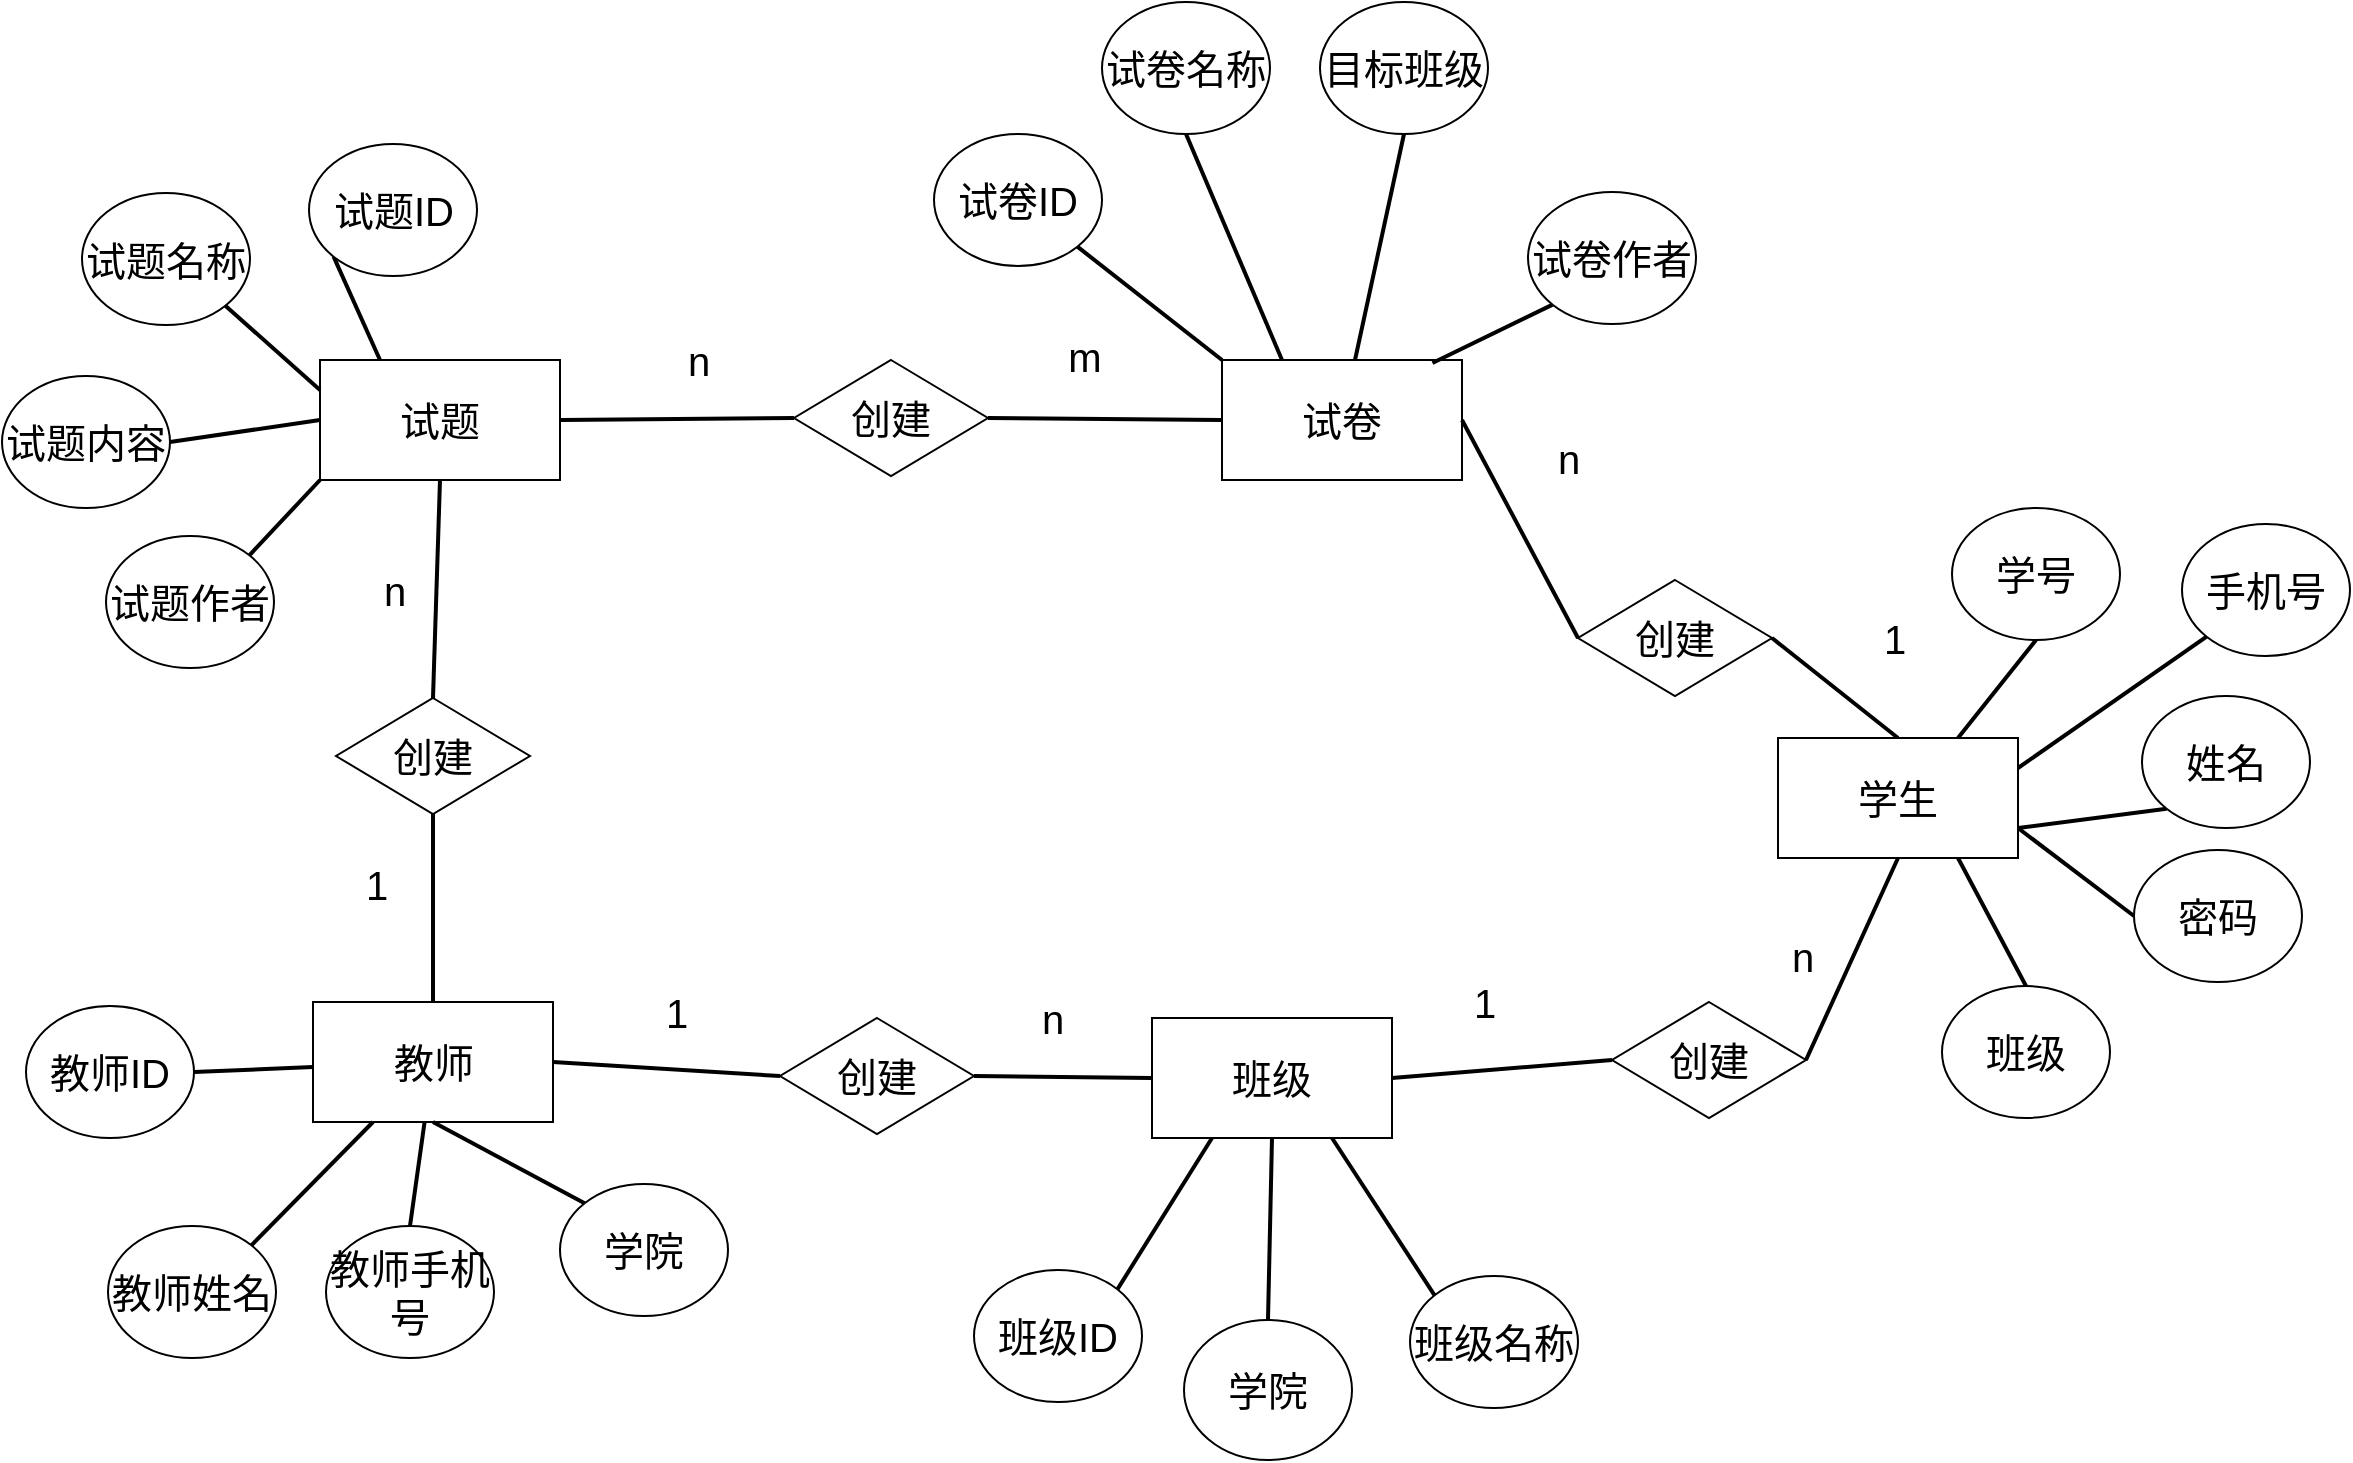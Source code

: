 <mxfile version="22.1.16" type="onedrive">
  <diagram name="第 1 页" id="tu66tJ_88YXGRR922lzK">
    <mxGraphModel grid="0" page="0" gridSize="10" guides="1" tooltips="1" connect="1" arrows="1" fold="1" pageScale="1" pageWidth="20000" pageHeight="40000" math="0" shadow="0">
      <root>
        <mxCell id="0" />
        <mxCell id="1" parent="0" />
        <mxCell id="Y_ASWiNpWEzHy-c_jcjg-1" value="试卷" style="rounded=0;whiteSpace=wrap;html=1;strokeColor=default;strokeWidth=1;align=center;verticalAlign=middle;fontFamily=Helvetica;fontSize=20;fontColor=default;fillColor=default;" vertex="1" parent="1">
          <mxGeometry x="658.0" y="119" width="120" height="60" as="geometry" />
        </mxCell>
        <mxCell id="Y_ASWiNpWEzHy-c_jcjg-16" style="edgeStyle=none;shape=connector;rounded=0;orthogonalLoop=1;jettySize=auto;html=1;exitX=1;exitY=0.5;exitDx=0;exitDy=0;entryX=0;entryY=0.5;entryDx=0;entryDy=0;labelBackgroundColor=default;strokeColor=default;strokeWidth=2;align=center;verticalAlign=middle;fontFamily=Helvetica;fontSize=20;fontColor=default;endArrow=none;endFill=0;" edge="1" parent="1" source="Y_ASWiNpWEzHy-c_jcjg-2" target="Y_ASWiNpWEzHy-c_jcjg-11">
          <mxGeometry relative="1" as="geometry" />
        </mxCell>
        <mxCell id="Y_ASWiNpWEzHy-c_jcjg-2" value="班级" style="rounded=0;whiteSpace=wrap;html=1;strokeColor=default;strokeWidth=1;align=center;verticalAlign=middle;fontFamily=Helvetica;fontSize=20;fontColor=default;fillColor=default;" vertex="1" parent="1">
          <mxGeometry x="623.0" y="448" width="120" height="60" as="geometry" />
        </mxCell>
        <mxCell id="Y_ASWiNpWEzHy-c_jcjg-18" style="edgeStyle=none;shape=connector;rounded=0;orthogonalLoop=1;jettySize=auto;html=1;exitX=0.5;exitY=0;exitDx=0;exitDy=0;entryX=1;entryY=0.5;entryDx=0;entryDy=0;labelBackgroundColor=default;strokeColor=default;strokeWidth=2;align=center;verticalAlign=middle;fontFamily=Helvetica;fontSize=20;fontColor=default;endArrow=none;endFill=0;" edge="1" parent="1" source="Y_ASWiNpWEzHy-c_jcjg-3" target="Y_ASWiNpWEzHy-c_jcjg-10">
          <mxGeometry relative="1" as="geometry" />
        </mxCell>
        <mxCell id="Y_ASWiNpWEzHy-c_jcjg-3" value="学生" style="rounded=0;whiteSpace=wrap;html=1;strokeColor=default;strokeWidth=1;align=center;verticalAlign=middle;fontFamily=Helvetica;fontSize=20;fontColor=default;fillColor=default;" vertex="1" parent="1">
          <mxGeometry x="936.0" y="308" width="120" height="60" as="geometry" />
        </mxCell>
        <mxCell id="Y_ASWiNpWEzHy-c_jcjg-14" style="edgeStyle=none;shape=connector;rounded=0;orthogonalLoop=1;jettySize=auto;html=1;exitX=1;exitY=0.5;exitDx=0;exitDy=0;entryX=0;entryY=0.5;entryDx=0;entryDy=0;labelBackgroundColor=default;strokeColor=default;strokeWidth=2;align=center;verticalAlign=middle;fontFamily=Helvetica;fontSize=20;fontColor=default;endArrow=none;endFill=0;" edge="1" parent="1" source="Y_ASWiNpWEzHy-c_jcjg-4" target="Y_ASWiNpWEzHy-c_jcjg-9">
          <mxGeometry relative="1" as="geometry" />
        </mxCell>
        <mxCell id="Y_ASWiNpWEzHy-c_jcjg-4" value="教师" style="rounded=0;whiteSpace=wrap;html=1;strokeColor=default;strokeWidth=1;align=center;verticalAlign=middle;fontFamily=Helvetica;fontSize=20;fontColor=default;fillColor=default;" vertex="1" parent="1">
          <mxGeometry x="203.5" y="440" width="120" height="60" as="geometry" />
        </mxCell>
        <mxCell id="Y_ASWiNpWEzHy-c_jcjg-12" style="rounded=0;orthogonalLoop=1;jettySize=auto;html=1;exitX=0.5;exitY=1;exitDx=0;exitDy=0;entryX=0.5;entryY=0;entryDx=0;entryDy=0;strokeWidth=2;endArrow=none;endFill=0;fontSize=20;" edge="1" parent="1" source="Y_ASWiNpWEzHy-c_jcjg-5" target="Y_ASWiNpWEzHy-c_jcjg-7">
          <mxGeometry relative="1" as="geometry" />
        </mxCell>
        <mxCell id="Y_ASWiNpWEzHy-c_jcjg-20" style="edgeStyle=none;shape=connector;rounded=0;orthogonalLoop=1;jettySize=auto;html=1;exitX=1;exitY=0.5;exitDx=0;exitDy=0;entryX=0;entryY=0.5;entryDx=0;entryDy=0;labelBackgroundColor=default;strokeColor=default;strokeWidth=2;align=center;verticalAlign=middle;fontFamily=Helvetica;fontSize=20;fontColor=default;endArrow=none;endFill=0;" edge="1" parent="1" source="Y_ASWiNpWEzHy-c_jcjg-5" target="Y_ASWiNpWEzHy-c_jcjg-8">
          <mxGeometry relative="1" as="geometry" />
        </mxCell>
        <mxCell id="Y_ASWiNpWEzHy-c_jcjg-5" value="试题" style="rounded=0;whiteSpace=wrap;html=1;strokeColor=default;strokeWidth=1;align=center;verticalAlign=middle;fontFamily=Helvetica;fontSize=20;fontColor=default;fillColor=default;" vertex="1" parent="1">
          <mxGeometry x="207.0" y="119" width="120" height="60" as="geometry" />
        </mxCell>
        <mxCell id="Y_ASWiNpWEzHy-c_jcjg-13" style="edgeStyle=none;shape=connector;rounded=0;orthogonalLoop=1;jettySize=auto;html=1;exitX=0.5;exitY=1;exitDx=0;exitDy=0;entryX=0.5;entryY=0;entryDx=0;entryDy=0;labelBackgroundColor=default;strokeColor=default;strokeWidth=2;align=center;verticalAlign=middle;fontFamily=Helvetica;fontSize=20;fontColor=default;endArrow=none;endFill=0;" edge="1" parent="1" source="Y_ASWiNpWEzHy-c_jcjg-7" target="Y_ASWiNpWEzHy-c_jcjg-4">
          <mxGeometry relative="1" as="geometry" />
        </mxCell>
        <mxCell id="Y_ASWiNpWEzHy-c_jcjg-7" value="创建" style="rhombus;whiteSpace=wrap;html=1;fontSize=20;" vertex="1" parent="1">
          <mxGeometry x="215" y="288" width="97" height="58" as="geometry" />
        </mxCell>
        <mxCell id="Y_ASWiNpWEzHy-c_jcjg-21" style="edgeStyle=none;shape=connector;rounded=0;orthogonalLoop=1;jettySize=auto;html=1;exitX=1;exitY=0.5;exitDx=0;exitDy=0;entryX=0;entryY=0.5;entryDx=0;entryDy=0;labelBackgroundColor=default;strokeColor=default;strokeWidth=2;align=center;verticalAlign=middle;fontFamily=Helvetica;fontSize=20;fontColor=default;endArrow=none;endFill=0;" edge="1" parent="1" source="Y_ASWiNpWEzHy-c_jcjg-8" target="Y_ASWiNpWEzHy-c_jcjg-1">
          <mxGeometry relative="1" as="geometry" />
        </mxCell>
        <mxCell id="Y_ASWiNpWEzHy-c_jcjg-8" value="创建" style="rhombus;whiteSpace=wrap;html=1;fontSize=20;" vertex="1" parent="1">
          <mxGeometry x="444" y="119" width="97" height="58" as="geometry" />
        </mxCell>
        <mxCell id="Y_ASWiNpWEzHy-c_jcjg-15" style="edgeStyle=none;shape=connector;rounded=0;orthogonalLoop=1;jettySize=auto;html=1;exitX=1;exitY=0.5;exitDx=0;exitDy=0;entryX=0;entryY=0.5;entryDx=0;entryDy=0;labelBackgroundColor=default;strokeColor=default;strokeWidth=2;align=center;verticalAlign=middle;fontFamily=Helvetica;fontSize=20;fontColor=default;endArrow=none;endFill=0;" edge="1" parent="1" source="Y_ASWiNpWEzHy-c_jcjg-9" target="Y_ASWiNpWEzHy-c_jcjg-2">
          <mxGeometry relative="1" as="geometry" />
        </mxCell>
        <mxCell id="Y_ASWiNpWEzHy-c_jcjg-9" value="创建" style="rhombus;whiteSpace=wrap;html=1;fontSize=20;" vertex="1" parent="1">
          <mxGeometry x="437" y="448" width="97" height="58" as="geometry" />
        </mxCell>
        <mxCell id="Y_ASWiNpWEzHy-c_jcjg-19" style="edgeStyle=none;shape=connector;rounded=0;orthogonalLoop=1;jettySize=auto;html=1;exitX=0;exitY=0.5;exitDx=0;exitDy=0;entryX=1;entryY=0.5;entryDx=0;entryDy=0;labelBackgroundColor=default;strokeColor=default;strokeWidth=2;align=center;verticalAlign=middle;fontFamily=Helvetica;fontSize=20;fontColor=default;endArrow=none;endFill=0;" edge="1" parent="1" source="Y_ASWiNpWEzHy-c_jcjg-10" target="Y_ASWiNpWEzHy-c_jcjg-1">
          <mxGeometry relative="1" as="geometry" />
        </mxCell>
        <mxCell id="Y_ASWiNpWEzHy-c_jcjg-10" value="创建" style="rhombus;whiteSpace=wrap;html=1;fontSize=20;" vertex="1" parent="1">
          <mxGeometry x="836" y="229" width="97" height="58" as="geometry" />
        </mxCell>
        <mxCell id="Y_ASWiNpWEzHy-c_jcjg-17" style="edgeStyle=none;shape=connector;rounded=0;orthogonalLoop=1;jettySize=auto;html=1;exitX=1;exitY=0.5;exitDx=0;exitDy=0;entryX=0.5;entryY=1;entryDx=0;entryDy=0;labelBackgroundColor=default;strokeColor=default;strokeWidth=2;align=center;verticalAlign=middle;fontFamily=Helvetica;fontSize=20;fontColor=default;endArrow=none;endFill=0;" edge="1" parent="1" source="Y_ASWiNpWEzHy-c_jcjg-11" target="Y_ASWiNpWEzHy-c_jcjg-3">
          <mxGeometry relative="1" as="geometry" />
        </mxCell>
        <mxCell id="Y_ASWiNpWEzHy-c_jcjg-11" value="创建" style="rhombus;whiteSpace=wrap;html=1;fontSize=20;" vertex="1" parent="1">
          <mxGeometry x="853" y="440" width="97" height="58" as="geometry" />
        </mxCell>
        <mxCell id="Y_ASWiNpWEzHy-c_jcjg-26" value="1" style="text;html=1;align=center;verticalAlign=middle;resizable=0;points=[];autosize=1;strokeColor=none;fillColor=none;fontSize=20;fontFamily=Helvetica;fontColor=default;" vertex="1" parent="1">
          <mxGeometry x="220" y="363" width="29" height="36" as="geometry" />
        </mxCell>
        <mxCell id="Y_ASWiNpWEzHy-c_jcjg-27" value="1" style="text;html=1;align=center;verticalAlign=middle;resizable=0;points=[];autosize=1;strokeColor=none;fillColor=none;fontSize=20;fontFamily=Helvetica;fontColor=default;" vertex="1" parent="1">
          <mxGeometry x="370" y="427" width="29" height="36" as="geometry" />
        </mxCell>
        <mxCell id="Y_ASWiNpWEzHy-c_jcjg-28" value="n" style="text;html=1;align=center;verticalAlign=middle;resizable=0;points=[];autosize=1;strokeColor=none;fillColor=none;fontSize=20;fontFamily=Helvetica;fontColor=default;" vertex="1" parent="1">
          <mxGeometry x="816" y="150" width="29" height="36" as="geometry" />
        </mxCell>
        <mxCell id="Y_ASWiNpWEzHy-c_jcjg-29" value="n" style="text;html=1;align=center;verticalAlign=middle;resizable=0;points=[];autosize=1;strokeColor=none;fillColor=none;fontSize=20;fontFamily=Helvetica;fontColor=default;" vertex="1" parent="1">
          <mxGeometry x="229" y="216" width="29" height="36" as="geometry" />
        </mxCell>
        <mxCell id="Y_ASWiNpWEzHy-c_jcjg-30" value="n" style="text;html=1;align=center;verticalAlign=middle;resizable=0;points=[];autosize=1;strokeColor=none;fillColor=none;fontSize=20;fontFamily=Helvetica;fontColor=default;" vertex="1" parent="1">
          <mxGeometry x="381" y="101" width="29" height="36" as="geometry" />
        </mxCell>
        <mxCell id="Y_ASWiNpWEzHy-c_jcjg-32" value="m" style="text;html=1;align=center;verticalAlign=middle;resizable=0;points=[];autosize=1;strokeColor=none;fillColor=none;fontSize=20;fontFamily=Helvetica;fontColor=default;" vertex="1" parent="1">
          <mxGeometry x="571" y="99" width="35" height="36" as="geometry" />
        </mxCell>
        <mxCell id="Y_ASWiNpWEzHy-c_jcjg-33" value="n" style="text;html=1;align=center;verticalAlign=middle;resizable=0;points=[];autosize=1;strokeColor=none;fillColor=none;fontSize=20;fontFamily=Helvetica;fontColor=default;" vertex="1" parent="1">
          <mxGeometry x="558" y="430" width="29" height="36" as="geometry" />
        </mxCell>
        <mxCell id="Y_ASWiNpWEzHy-c_jcjg-34" value="1" style="text;html=1;align=center;verticalAlign=middle;resizable=0;points=[];autosize=1;strokeColor=none;fillColor=none;fontSize=20;fontFamily=Helvetica;fontColor=default;" vertex="1" parent="1">
          <mxGeometry x="774" y="422" width="29" height="36" as="geometry" />
        </mxCell>
        <mxCell id="Y_ASWiNpWEzHy-c_jcjg-36" value="n" style="text;html=1;align=center;verticalAlign=middle;resizable=0;points=[];autosize=1;strokeColor=none;fillColor=none;fontSize=20;fontFamily=Helvetica;fontColor=default;" vertex="1" parent="1">
          <mxGeometry x="933" y="399" width="29" height="36" as="geometry" />
        </mxCell>
        <mxCell id="Y_ASWiNpWEzHy-c_jcjg-37" value="1" style="text;html=1;align=center;verticalAlign=middle;resizable=0;points=[];autosize=1;strokeColor=none;fillColor=none;fontSize=20;fontFamily=Helvetica;fontColor=default;" vertex="1" parent="1">
          <mxGeometry x="979" y="240" width="29" height="36" as="geometry" />
        </mxCell>
        <mxCell id="Y_ASWiNpWEzHy-c_jcjg-38" value="试卷作者" style="ellipse;whiteSpace=wrap;html=1;fontFamily=Helvetica;fontSize=20;fontColor=default;" vertex="1" parent="1">
          <mxGeometry x="811" y="35" width="84" height="66" as="geometry" />
        </mxCell>
        <mxCell id="Y_ASWiNpWEzHy-c_jcjg-64" style="edgeStyle=none;shape=connector;rounded=0;orthogonalLoop=1;jettySize=auto;html=1;exitX=1;exitY=1;exitDx=0;exitDy=0;entryX=0;entryY=0;entryDx=0;entryDy=0;labelBackgroundColor=default;strokeColor=default;strokeWidth=2;align=center;verticalAlign=middle;fontFamily=Helvetica;fontSize=20;fontColor=default;endArrow=none;endFill=0;" edge="1" parent="1" source="Y_ASWiNpWEzHy-c_jcjg-39" target="Y_ASWiNpWEzHy-c_jcjg-1">
          <mxGeometry relative="1" as="geometry" />
        </mxCell>
        <mxCell id="Y_ASWiNpWEzHy-c_jcjg-39" value="试卷ID" style="ellipse;whiteSpace=wrap;html=1;fontFamily=Helvetica;fontSize=20;fontColor=default;" vertex="1" parent="1">
          <mxGeometry x="514" y="6" width="84" height="66" as="geometry" />
        </mxCell>
        <mxCell id="Y_ASWiNpWEzHy-c_jcjg-65" style="edgeStyle=none;shape=connector;rounded=0;orthogonalLoop=1;jettySize=auto;html=1;exitX=0.5;exitY=1;exitDx=0;exitDy=0;entryX=0.25;entryY=0;entryDx=0;entryDy=0;labelBackgroundColor=default;strokeColor=default;strokeWidth=2;align=center;verticalAlign=middle;fontFamily=Helvetica;fontSize=20;fontColor=default;endArrow=none;endFill=0;" edge="1" parent="1" source="Y_ASWiNpWEzHy-c_jcjg-40" target="Y_ASWiNpWEzHy-c_jcjg-1">
          <mxGeometry relative="1" as="geometry" />
        </mxCell>
        <mxCell id="Y_ASWiNpWEzHy-c_jcjg-40" value="试卷名称" style="ellipse;whiteSpace=wrap;html=1;fontFamily=Helvetica;fontSize=20;fontColor=default;" vertex="1" parent="1">
          <mxGeometry x="598" y="-60" width="84" height="66" as="geometry" />
        </mxCell>
        <mxCell id="Y_ASWiNpWEzHy-c_jcjg-66" style="edgeStyle=none;shape=connector;rounded=0;orthogonalLoop=1;jettySize=auto;html=1;exitX=0.5;exitY=1;exitDx=0;exitDy=0;labelBackgroundColor=default;strokeColor=default;strokeWidth=2;align=center;verticalAlign=middle;fontFamily=Helvetica;fontSize=20;fontColor=default;endArrow=none;endFill=0;" edge="1" parent="1" source="Y_ASWiNpWEzHy-c_jcjg-41" target="Y_ASWiNpWEzHy-c_jcjg-1">
          <mxGeometry relative="1" as="geometry" />
        </mxCell>
        <mxCell id="Y_ASWiNpWEzHy-c_jcjg-41" value="目标班级" style="ellipse;whiteSpace=wrap;html=1;fontFamily=Helvetica;fontSize=20;fontColor=default;" vertex="1" parent="1">
          <mxGeometry x="707" y="-60" width="84" height="66" as="geometry" />
        </mxCell>
        <mxCell id="Y_ASWiNpWEzHy-c_jcjg-70" style="edgeStyle=none;shape=connector;rounded=0;orthogonalLoop=1;jettySize=auto;html=1;exitX=0;exitY=1;exitDx=0;exitDy=0;entryX=1;entryY=0.75;entryDx=0;entryDy=0;labelBackgroundColor=default;strokeColor=default;strokeWidth=2;align=center;verticalAlign=middle;fontFamily=Helvetica;fontSize=20;fontColor=default;endArrow=none;endFill=0;" edge="1" parent="1" source="Y_ASWiNpWEzHy-c_jcjg-42" target="Y_ASWiNpWEzHy-c_jcjg-3">
          <mxGeometry relative="1" as="geometry" />
        </mxCell>
        <mxCell id="Y_ASWiNpWEzHy-c_jcjg-42" value="姓名" style="ellipse;whiteSpace=wrap;html=1;fontFamily=Helvetica;fontSize=20;fontColor=default;" vertex="1" parent="1">
          <mxGeometry x="1118" y="287" width="84" height="66" as="geometry" />
        </mxCell>
        <mxCell id="Y_ASWiNpWEzHy-c_jcjg-72" style="edgeStyle=none;shape=connector;rounded=0;orthogonalLoop=1;jettySize=auto;html=1;exitX=0.5;exitY=0;exitDx=0;exitDy=0;entryX=0.75;entryY=1;entryDx=0;entryDy=0;labelBackgroundColor=default;strokeColor=default;strokeWidth=2;align=center;verticalAlign=middle;fontFamily=Helvetica;fontSize=20;fontColor=default;endArrow=none;endFill=0;" edge="1" parent="1" source="Y_ASWiNpWEzHy-c_jcjg-43" target="Y_ASWiNpWEzHy-c_jcjg-3">
          <mxGeometry relative="1" as="geometry" />
        </mxCell>
        <mxCell id="Y_ASWiNpWEzHy-c_jcjg-43" value="班级" style="ellipse;whiteSpace=wrap;html=1;fontFamily=Helvetica;fontSize=20;fontColor=default;" vertex="1" parent="1">
          <mxGeometry x="1018" y="432" width="84" height="66" as="geometry" />
        </mxCell>
        <mxCell id="Y_ASWiNpWEzHy-c_jcjg-71" style="edgeStyle=none;shape=connector;rounded=0;orthogonalLoop=1;jettySize=auto;html=1;exitX=0;exitY=0.5;exitDx=0;exitDy=0;entryX=1;entryY=0.75;entryDx=0;entryDy=0;labelBackgroundColor=default;strokeColor=default;strokeWidth=2;align=center;verticalAlign=middle;fontFamily=Helvetica;fontSize=20;fontColor=default;endArrow=none;endFill=0;" edge="1" parent="1" source="Y_ASWiNpWEzHy-c_jcjg-44" target="Y_ASWiNpWEzHy-c_jcjg-3">
          <mxGeometry relative="1" as="geometry" />
        </mxCell>
        <mxCell id="Y_ASWiNpWEzHy-c_jcjg-44" value="密码" style="ellipse;whiteSpace=wrap;html=1;fontFamily=Helvetica;fontSize=20;fontColor=default;" vertex="1" parent="1">
          <mxGeometry x="1114" y="364" width="84" height="66" as="geometry" />
        </mxCell>
        <mxCell id="Y_ASWiNpWEzHy-c_jcjg-68" style="edgeStyle=none;shape=connector;rounded=0;orthogonalLoop=1;jettySize=auto;html=1;exitX=0.5;exitY=1;exitDx=0;exitDy=0;entryX=0.75;entryY=0;entryDx=0;entryDy=0;labelBackgroundColor=default;strokeColor=default;strokeWidth=2;align=center;verticalAlign=middle;fontFamily=Helvetica;fontSize=20;fontColor=default;endArrow=none;endFill=0;" edge="1" parent="1" source="Y_ASWiNpWEzHy-c_jcjg-45" target="Y_ASWiNpWEzHy-c_jcjg-3">
          <mxGeometry relative="1" as="geometry" />
        </mxCell>
        <mxCell id="Y_ASWiNpWEzHy-c_jcjg-45" value="学号" style="ellipse;whiteSpace=wrap;html=1;fontFamily=Helvetica;fontSize=20;fontColor=default;" vertex="1" parent="1">
          <mxGeometry x="1023" y="193" width="84" height="66" as="geometry" />
        </mxCell>
        <mxCell id="Y_ASWiNpWEzHy-c_jcjg-60" style="edgeStyle=none;shape=connector;rounded=0;orthogonalLoop=1;jettySize=auto;html=1;exitX=1;exitY=0.5;exitDx=0;exitDy=0;entryX=0;entryY=0.5;entryDx=0;entryDy=0;labelBackgroundColor=default;strokeColor=default;strokeWidth=2;align=center;verticalAlign=middle;fontFamily=Helvetica;fontSize=20;fontColor=default;endArrow=none;endFill=0;" edge="1" parent="1" source="Y_ASWiNpWEzHy-c_jcjg-46" target="Y_ASWiNpWEzHy-c_jcjg-5">
          <mxGeometry relative="1" as="geometry" />
        </mxCell>
        <mxCell id="Y_ASWiNpWEzHy-c_jcjg-46" value="试题内容" style="ellipse;whiteSpace=wrap;html=1;fontFamily=Helvetica;fontSize=20;fontColor=default;" vertex="1" parent="1">
          <mxGeometry x="48" y="127" width="84" height="66" as="geometry" />
        </mxCell>
        <mxCell id="Y_ASWiNpWEzHy-c_jcjg-62" style="edgeStyle=none;shape=connector;rounded=0;orthogonalLoop=1;jettySize=auto;html=1;exitX=1;exitY=1;exitDx=0;exitDy=0;entryX=0;entryY=0.25;entryDx=0;entryDy=0;labelBackgroundColor=default;strokeColor=default;strokeWidth=2;align=center;verticalAlign=middle;fontFamily=Helvetica;fontSize=20;fontColor=default;endArrow=none;endFill=0;" edge="1" parent="1" source="Y_ASWiNpWEzHy-c_jcjg-47" target="Y_ASWiNpWEzHy-c_jcjg-5">
          <mxGeometry relative="1" as="geometry" />
        </mxCell>
        <mxCell id="Y_ASWiNpWEzHy-c_jcjg-47" value="试题名称" style="ellipse;whiteSpace=wrap;html=1;fontFamily=Helvetica;fontSize=20;fontColor=default;" vertex="1" parent="1">
          <mxGeometry x="88" y="35.5" width="84" height="66" as="geometry" />
        </mxCell>
        <mxCell id="Y_ASWiNpWEzHy-c_jcjg-63" style="edgeStyle=none;shape=connector;rounded=0;orthogonalLoop=1;jettySize=auto;html=1;exitX=0;exitY=1;exitDx=0;exitDy=0;entryX=0.25;entryY=0;entryDx=0;entryDy=0;labelBackgroundColor=default;strokeColor=default;strokeWidth=2;align=center;verticalAlign=middle;fontFamily=Helvetica;fontSize=20;fontColor=default;endArrow=none;endFill=0;" edge="1" parent="1" source="Y_ASWiNpWEzHy-c_jcjg-48" target="Y_ASWiNpWEzHy-c_jcjg-5">
          <mxGeometry relative="1" as="geometry" />
        </mxCell>
        <mxCell id="Y_ASWiNpWEzHy-c_jcjg-48" value="试题ID" style="ellipse;whiteSpace=wrap;html=1;fontFamily=Helvetica;fontSize=20;fontColor=default;" vertex="1" parent="1">
          <mxGeometry x="201.5" y="11" width="84" height="66" as="geometry" />
        </mxCell>
        <mxCell id="Y_ASWiNpWEzHy-c_jcjg-59" style="edgeStyle=none;shape=connector;rounded=0;orthogonalLoop=1;jettySize=auto;html=1;exitX=1;exitY=0;exitDx=0;exitDy=0;entryX=0;entryY=1;entryDx=0;entryDy=0;labelBackgroundColor=default;strokeColor=default;strokeWidth=2;align=center;verticalAlign=middle;fontFamily=Helvetica;fontSize=20;fontColor=default;endArrow=none;endFill=0;" edge="1" parent="1" source="Y_ASWiNpWEzHy-c_jcjg-49" target="Y_ASWiNpWEzHy-c_jcjg-5">
          <mxGeometry relative="1" as="geometry" />
        </mxCell>
        <mxCell id="Y_ASWiNpWEzHy-c_jcjg-49" value="试题作者" style="ellipse;whiteSpace=wrap;html=1;fontFamily=Helvetica;fontSize=20;fontColor=default;" vertex="1" parent="1">
          <mxGeometry x="100" y="207" width="84" height="66" as="geometry" />
        </mxCell>
        <mxCell id="Y_ASWiNpWEzHy-c_jcjg-76" style="edgeStyle=none;shape=connector;rounded=0;orthogonalLoop=1;jettySize=auto;html=1;exitX=0;exitY=0;exitDx=0;exitDy=0;entryX=0.5;entryY=1;entryDx=0;entryDy=0;labelBackgroundColor=default;strokeColor=default;strokeWidth=2;align=center;verticalAlign=middle;fontFamily=Helvetica;fontSize=20;fontColor=default;endArrow=none;endFill=0;" edge="1" parent="1" source="Y_ASWiNpWEzHy-c_jcjg-50" target="Y_ASWiNpWEzHy-c_jcjg-4">
          <mxGeometry relative="1" as="geometry" />
        </mxCell>
        <mxCell id="Y_ASWiNpWEzHy-c_jcjg-50" value="学院" style="ellipse;whiteSpace=wrap;html=1;fontFamily=Helvetica;fontSize=20;fontColor=default;" vertex="1" parent="1">
          <mxGeometry x="327" y="531" width="84" height="66" as="geometry" />
        </mxCell>
        <mxCell id="Y_ASWiNpWEzHy-c_jcjg-79" style="edgeStyle=none;shape=connector;rounded=0;orthogonalLoop=1;jettySize=auto;html=1;exitX=1;exitY=0.5;exitDx=0;exitDy=0;labelBackgroundColor=default;strokeColor=default;strokeWidth=2;align=center;verticalAlign=middle;fontFamily=Helvetica;fontSize=20;fontColor=default;endArrow=none;endFill=0;" edge="1" parent="1" source="Y_ASWiNpWEzHy-c_jcjg-51" target="Y_ASWiNpWEzHy-c_jcjg-4">
          <mxGeometry relative="1" as="geometry" />
        </mxCell>
        <mxCell id="Y_ASWiNpWEzHy-c_jcjg-51" value="教师ID" style="ellipse;whiteSpace=wrap;html=1;fontFamily=Helvetica;fontSize=20;fontColor=default;" vertex="1" parent="1">
          <mxGeometry x="60" y="442" width="84" height="66" as="geometry" />
        </mxCell>
        <mxCell id="Y_ASWiNpWEzHy-c_jcjg-78" style="edgeStyle=none;shape=connector;rounded=0;orthogonalLoop=1;jettySize=auto;html=1;exitX=1;exitY=0;exitDx=0;exitDy=0;entryX=0.25;entryY=1;entryDx=0;entryDy=0;labelBackgroundColor=default;strokeColor=default;strokeWidth=2;align=center;verticalAlign=middle;fontFamily=Helvetica;fontSize=20;fontColor=default;endArrow=none;endFill=0;" edge="1" parent="1" source="Y_ASWiNpWEzHy-c_jcjg-52" target="Y_ASWiNpWEzHy-c_jcjg-4">
          <mxGeometry relative="1" as="geometry" />
        </mxCell>
        <mxCell id="Y_ASWiNpWEzHy-c_jcjg-52" value="教师姓名" style="ellipse;whiteSpace=wrap;html=1;fontFamily=Helvetica;fontSize=20;fontColor=default;" vertex="1" parent="1">
          <mxGeometry x="101" y="552" width="84" height="66" as="geometry" />
        </mxCell>
        <mxCell id="Y_ASWiNpWEzHy-c_jcjg-77" style="edgeStyle=none;shape=connector;rounded=0;orthogonalLoop=1;jettySize=auto;html=1;exitX=0.5;exitY=0;exitDx=0;exitDy=0;labelBackgroundColor=default;strokeColor=default;strokeWidth=2;align=center;verticalAlign=middle;fontFamily=Helvetica;fontSize=20;fontColor=default;endArrow=none;endFill=0;" edge="1" parent="1" source="Y_ASWiNpWEzHy-c_jcjg-53" target="Y_ASWiNpWEzHy-c_jcjg-4">
          <mxGeometry relative="1" as="geometry" />
        </mxCell>
        <mxCell id="Y_ASWiNpWEzHy-c_jcjg-53" value="教师手机号" style="ellipse;whiteSpace=wrap;html=1;fontFamily=Helvetica;fontSize=20;fontColor=default;" vertex="1" parent="1">
          <mxGeometry x="210" y="552" width="84" height="66" as="geometry" />
        </mxCell>
        <mxCell id="Y_ASWiNpWEzHy-c_jcjg-75" style="edgeStyle=none;shape=connector;rounded=0;orthogonalLoop=1;jettySize=auto;html=1;exitX=1;exitY=0;exitDx=0;exitDy=0;entryX=0.25;entryY=1;entryDx=0;entryDy=0;labelBackgroundColor=default;strokeColor=default;strokeWidth=2;align=center;verticalAlign=middle;fontFamily=Helvetica;fontSize=20;fontColor=default;endArrow=none;endFill=0;" edge="1" parent="1" source="Y_ASWiNpWEzHy-c_jcjg-55" target="Y_ASWiNpWEzHy-c_jcjg-2">
          <mxGeometry relative="1" as="geometry" />
        </mxCell>
        <mxCell id="Y_ASWiNpWEzHy-c_jcjg-55" value="班级ID" style="ellipse;whiteSpace=wrap;html=1;fontFamily=Helvetica;fontSize=20;fontColor=default;" vertex="1" parent="1">
          <mxGeometry x="534" y="574" width="84" height="66" as="geometry" />
        </mxCell>
        <mxCell id="Y_ASWiNpWEzHy-c_jcjg-74" style="edgeStyle=none;shape=connector;rounded=0;orthogonalLoop=1;jettySize=auto;html=1;exitX=0.5;exitY=0;exitDx=0;exitDy=0;entryX=0.5;entryY=1;entryDx=0;entryDy=0;labelBackgroundColor=default;strokeColor=default;strokeWidth=2;align=center;verticalAlign=middle;fontFamily=Helvetica;fontSize=20;fontColor=default;endArrow=none;endFill=0;" edge="1" parent="1" source="Y_ASWiNpWEzHy-c_jcjg-56" target="Y_ASWiNpWEzHy-c_jcjg-2">
          <mxGeometry relative="1" as="geometry" />
        </mxCell>
        <mxCell id="Y_ASWiNpWEzHy-c_jcjg-56" value="学院" style="ellipse;whiteSpace=wrap;html=1;fontFamily=Helvetica;fontSize=20;fontColor=default;" vertex="1" parent="1">
          <mxGeometry x="639" y="599" width="84" height="70" as="geometry" />
        </mxCell>
        <mxCell id="Y_ASWiNpWEzHy-c_jcjg-73" style="edgeStyle=none;shape=connector;rounded=0;orthogonalLoop=1;jettySize=auto;html=1;exitX=0;exitY=0;exitDx=0;exitDy=0;entryX=0.75;entryY=1;entryDx=0;entryDy=0;labelBackgroundColor=default;strokeColor=default;strokeWidth=2;align=center;verticalAlign=middle;fontFamily=Helvetica;fontSize=20;fontColor=default;endArrow=none;endFill=0;" edge="1" parent="1" source="Y_ASWiNpWEzHy-c_jcjg-57" target="Y_ASWiNpWEzHy-c_jcjg-2">
          <mxGeometry relative="1" as="geometry" />
        </mxCell>
        <mxCell id="Y_ASWiNpWEzHy-c_jcjg-57" value="班级名称" style="ellipse;whiteSpace=wrap;html=1;fontFamily=Helvetica;fontSize=20;fontColor=default;" vertex="1" parent="1">
          <mxGeometry x="752" y="577" width="84" height="66" as="geometry" />
        </mxCell>
        <mxCell id="Y_ASWiNpWEzHy-c_jcjg-69" style="edgeStyle=none;shape=connector;rounded=0;orthogonalLoop=1;jettySize=auto;html=1;exitX=0;exitY=1;exitDx=0;exitDy=0;entryX=1;entryY=0.25;entryDx=0;entryDy=0;labelBackgroundColor=default;strokeColor=default;strokeWidth=2;align=center;verticalAlign=middle;fontFamily=Helvetica;fontSize=20;fontColor=default;endArrow=none;endFill=0;" edge="1" parent="1" source="Y_ASWiNpWEzHy-c_jcjg-58" target="Y_ASWiNpWEzHy-c_jcjg-3">
          <mxGeometry relative="1" as="geometry" />
        </mxCell>
        <mxCell id="Y_ASWiNpWEzHy-c_jcjg-58" value="手机号" style="ellipse;whiteSpace=wrap;html=1;fontFamily=Helvetica;fontSize=20;fontColor=default;" vertex="1" parent="1">
          <mxGeometry x="1138" y="201" width="84" height="66" as="geometry" />
        </mxCell>
        <mxCell id="Y_ASWiNpWEzHy-c_jcjg-67" style="edgeStyle=none;shape=connector;rounded=0;orthogonalLoop=1;jettySize=auto;html=1;exitX=0;exitY=1;exitDx=0;exitDy=0;entryX=0.877;entryY=0.025;entryDx=0;entryDy=0;entryPerimeter=0;labelBackgroundColor=default;strokeColor=default;strokeWidth=2;align=center;verticalAlign=middle;fontFamily=Helvetica;fontSize=20;fontColor=default;endArrow=none;endFill=0;" edge="1" parent="1" source="Y_ASWiNpWEzHy-c_jcjg-38" target="Y_ASWiNpWEzHy-c_jcjg-1">
          <mxGeometry relative="1" as="geometry" />
        </mxCell>
      </root>
    </mxGraphModel>
  </diagram>
</mxfile>
